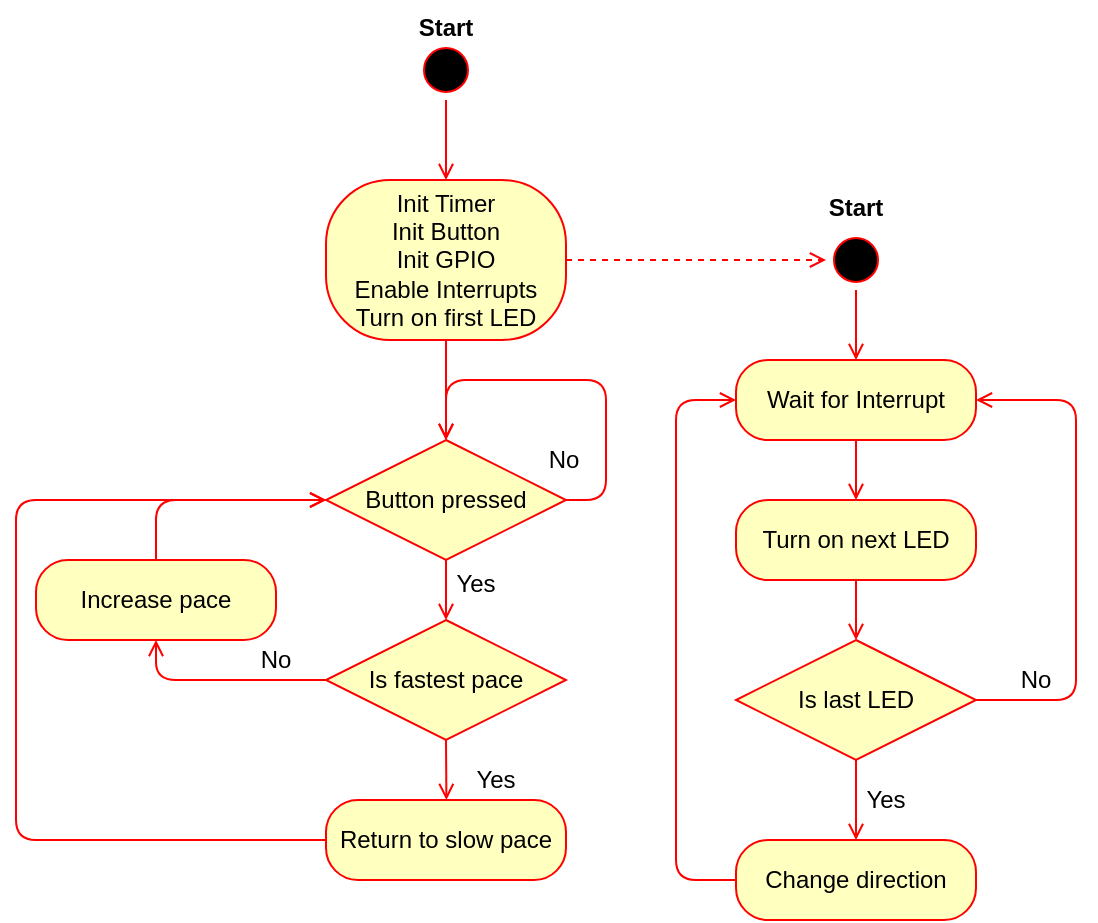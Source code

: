 <mxfile version="14.8.0" type="device"><diagram id="oB0VEOYlBo5qjOtl7CNs" name="Page-1"><mxGraphModel dx="981" dy="520" grid="1" gridSize="10" guides="1" tooltips="1" connect="1" arrows="1" fold="1" page="1" pageScale="1" pageWidth="827" pageHeight="583" math="0" shadow="0"><root><mxCell id="0"/><mxCell id="1" parent="0"/><mxCell id="7VD32qTs7WyDLsa_9L2j-15" style="edgeStyle=orthogonalEdgeStyle;rounded=0;orthogonalLoop=1;jettySize=auto;html=1;exitX=0.5;exitY=1;exitDx=0;exitDy=0;entryX=0.5;entryY=0;entryDx=0;entryDy=0;strokeColor=#FF0000;endArrow=open;endFill=0;" edge="1" parent="1" source="7VD32qTs7WyDLsa_9L2j-10" target="7VD32qTs7WyDLsa_9L2j-12"><mxGeometry relative="1" as="geometry"/></mxCell><mxCell id="7VD32qTs7WyDLsa_9L2j-10" value="" style="ellipse;html=1;shape=startState;fillColor=#000000;strokeColor=#ff0000;" vertex="1" parent="1"><mxGeometry x="370" y="30" width="30" height="30" as="geometry"/></mxCell><mxCell id="7VD32qTs7WyDLsa_9L2j-18" style="edgeStyle=orthogonalEdgeStyle;rounded=0;orthogonalLoop=1;jettySize=auto;html=1;exitX=0.5;exitY=1;exitDx=0;exitDy=0;entryX=0.5;entryY=0;entryDx=0;entryDy=0;strokeColor=#FF0000;endArrow=open;endFill=0;" edge="1" parent="1" source="7VD32qTs7WyDLsa_9L2j-12"><mxGeometry relative="1" as="geometry"><mxPoint x="385" y="230" as="targetPoint"/></mxGeometry></mxCell><mxCell id="7VD32qTs7WyDLsa_9L2j-23" style="edgeStyle=orthogonalEdgeStyle;rounded=0;orthogonalLoop=1;jettySize=auto;html=1;exitX=1;exitY=0.5;exitDx=0;exitDy=0;entryX=0;entryY=0.5;entryDx=0;entryDy=0;strokeColor=#FF0000;dashed=1;endArrow=open;endFill=0;" edge="1" parent="1" source="7VD32qTs7WyDLsa_9L2j-12" target="7VD32qTs7WyDLsa_9L2j-20"><mxGeometry relative="1" as="geometry"/></mxCell><mxCell id="7VD32qTs7WyDLsa_9L2j-12" value="Init Timer&lt;br&gt;Init Button&lt;br&gt;Init GPIO&lt;br&gt;Enable Interrupts&lt;br&gt;Turn on first LED" style="rounded=1;whiteSpace=wrap;html=1;arcSize=40;fontColor=#000000;fillColor=#ffffc0;strokeColor=#ff0000;" vertex="1" parent="1"><mxGeometry x="325" y="100" width="120" height="80" as="geometry"/></mxCell><mxCell id="7VD32qTs7WyDLsa_9L2j-14" value="Start" style="text;align=center;fontStyle=1;verticalAlign=middle;spacingLeft=3;spacingRight=3;strokeColor=none;rotatable=0;points=[[0,0.5],[1,0.5]];portConstraint=eastwest;" vertex="1" parent="1"><mxGeometry x="345" y="10" width="80" height="26" as="geometry"/></mxCell><mxCell id="7VD32qTs7WyDLsa_9L2j-27" style="edgeStyle=orthogonalEdgeStyle;rounded=0;orthogonalLoop=1;jettySize=auto;html=1;exitX=0.5;exitY=1;exitDx=0;exitDy=0;entryX=0.5;entryY=1;entryDx=0;entryDy=0;strokeColor=#FF0000;endArrow=open;endFill=0;" edge="1" parent="1" source="7VD32qTs7WyDLsa_9L2j-20"><mxGeometry relative="1" as="geometry"><mxPoint x="590" y="190" as="targetPoint"/></mxGeometry></mxCell><mxCell id="7VD32qTs7WyDLsa_9L2j-20" value="" style="ellipse;html=1;shape=startState;fillColor=#000000;strokeColor=#ff0000;" vertex="1" parent="1"><mxGeometry x="575" y="125" width="30" height="30" as="geometry"/></mxCell><mxCell id="7VD32qTs7WyDLsa_9L2j-24" value="Start" style="text;align=center;fontStyle=1;verticalAlign=middle;spacingLeft=3;spacingRight=3;strokeColor=none;rotatable=0;points=[[0,0.5],[1,0.5]];portConstraint=eastwest;" vertex="1" parent="1"><mxGeometry x="550" y="100" width="80" height="26" as="geometry"/></mxCell><mxCell id="7VD32qTs7WyDLsa_9L2j-35" style="edgeStyle=orthogonalEdgeStyle;rounded=0;orthogonalLoop=1;jettySize=auto;html=1;exitX=0.5;exitY=1;exitDx=0;exitDy=0;entryX=0.5;entryY=0;entryDx=0;entryDy=0;strokeColor=#FF0000;endArrow=open;endFill=0;" edge="1" parent="1" source="7VD32qTs7WyDLsa_9L2j-29" target="7VD32qTs7WyDLsa_9L2j-33"><mxGeometry relative="1" as="geometry"/></mxCell><mxCell id="7VD32qTs7WyDLsa_9L2j-29" value="Wait for Interrupt" style="rounded=1;whiteSpace=wrap;html=1;arcSize=40;fontColor=#000000;fillColor=#ffffc0;strokeColor=#ff0000;" vertex="1" parent="1"><mxGeometry x="530" y="190" width="120" height="40" as="geometry"/></mxCell><mxCell id="7VD32qTs7WyDLsa_9L2j-39" style="edgeStyle=orthogonalEdgeStyle;rounded=0;orthogonalLoop=1;jettySize=auto;html=1;exitX=0.5;exitY=1;exitDx=0;exitDy=0;entryX=0.5;entryY=0;entryDx=0;entryDy=0;strokeColor=#FF0000;endArrow=open;endFill=0;" edge="1" parent="1" source="7VD32qTs7WyDLsa_9L2j-33" target="7VD32qTs7WyDLsa_9L2j-36"><mxGeometry relative="1" as="geometry"/></mxCell><mxCell id="7VD32qTs7WyDLsa_9L2j-33" value="Turn on next LED" style="rounded=1;whiteSpace=wrap;html=1;arcSize=40;fontColor=#000000;fillColor=#ffffc0;strokeColor=#ff0000;" vertex="1" parent="1"><mxGeometry x="530" y="260" width="120" height="40" as="geometry"/></mxCell><mxCell id="7VD32qTs7WyDLsa_9L2j-40" style="edgeStyle=orthogonalEdgeStyle;rounded=1;orthogonalLoop=1;jettySize=auto;html=1;exitX=1;exitY=0.5;exitDx=0;exitDy=0;strokeColor=#FF0000;verticalAlign=top;align=left;endArrow=open;endFill=0;entryX=1;entryY=0.5;entryDx=0;entryDy=0;" edge="1" parent="1" source="7VD32qTs7WyDLsa_9L2j-36" target="7VD32qTs7WyDLsa_9L2j-29"><mxGeometry relative="1" as="geometry"><mxPoint x="710" y="320" as="targetPoint"/><Array as="points"><mxPoint x="700" y="360"/><mxPoint x="700" y="210"/></Array></mxGeometry></mxCell><mxCell id="7VD32qTs7WyDLsa_9L2j-53" style="edgeStyle=orthogonalEdgeStyle;rounded=1;orthogonalLoop=1;jettySize=auto;html=1;exitX=0.5;exitY=1;exitDx=0;exitDy=0;entryX=0.5;entryY=0;entryDx=0;entryDy=0;endArrow=open;endFill=0;strokeColor=#FF0000;align=left;verticalAlign=top;" edge="1" parent="1" source="7VD32qTs7WyDLsa_9L2j-36" target="7VD32qTs7WyDLsa_9L2j-49"><mxGeometry relative="1" as="geometry"/></mxCell><mxCell id="7VD32qTs7WyDLsa_9L2j-36" value="Is last LED" style="rhombus;whiteSpace=wrap;html=1;fillColor=#ffffc0;strokeColor=#ff0000;" vertex="1" parent="1"><mxGeometry x="530" y="330" width="120" height="60" as="geometry"/></mxCell><mxCell id="7VD32qTs7WyDLsa_9L2j-47" value="No" style="text;html=1;strokeColor=none;fillColor=none;align=center;verticalAlign=middle;whiteSpace=wrap;rounded=0;" vertex="1" parent="1"><mxGeometry x="650" y="340" width="60" height="20" as="geometry"/></mxCell><mxCell id="7VD32qTs7WyDLsa_9L2j-57" style="edgeStyle=orthogonalEdgeStyle;rounded=1;orthogonalLoop=1;jettySize=auto;html=1;exitX=0;exitY=0.5;exitDx=0;exitDy=0;entryX=0;entryY=0.5;entryDx=0;entryDy=0;endArrow=open;endFill=0;strokeColor=#FF0000;align=left;verticalAlign=top;" edge="1" parent="1" source="7VD32qTs7WyDLsa_9L2j-49" target="7VD32qTs7WyDLsa_9L2j-29"><mxGeometry relative="1" as="geometry"><Array as="points"><mxPoint x="500" y="450"/><mxPoint x="500" y="210"/></Array></mxGeometry></mxCell><mxCell id="7VD32qTs7WyDLsa_9L2j-49" value="Change direction" style="rounded=1;whiteSpace=wrap;html=1;arcSize=40;fontColor=#000000;fillColor=#ffffc0;strokeColor=#ff0000;" vertex="1" parent="1"><mxGeometry x="530" y="430" width="120" height="40" as="geometry"/></mxCell><mxCell id="7VD32qTs7WyDLsa_9L2j-54" value="Yes" style="text;html=1;strokeColor=none;fillColor=none;align=center;verticalAlign=middle;whiteSpace=wrap;rounded=0;" vertex="1" parent="1"><mxGeometry x="575" y="400" width="60" height="20" as="geometry"/></mxCell><mxCell id="7VD32qTs7WyDLsa_9L2j-66" style="edgeStyle=orthogonalEdgeStyle;rounded=1;orthogonalLoop=1;jettySize=auto;html=1;exitX=0.5;exitY=1;exitDx=0;exitDy=0;entryX=0.5;entryY=0;entryDx=0;entryDy=0;endArrow=open;endFill=0;strokeColor=#FF0000;align=left;verticalAlign=top;" edge="1" parent="1" source="7VD32qTs7WyDLsa_9L2j-58"><mxGeometry relative="1" as="geometry"><mxPoint x="385" y="320" as="targetPoint"/></mxGeometry></mxCell><mxCell id="7VD32qTs7WyDLsa_9L2j-58" value="Button pressed" style="rhombus;whiteSpace=wrap;html=1;fillColor=#ffffc0;strokeColor=#ff0000;" vertex="1" parent="1"><mxGeometry x="325" y="230" width="120" height="60" as="geometry"/></mxCell><mxCell id="7VD32qTs7WyDLsa_9L2j-62" value="No" style="text;html=1;strokeColor=none;fillColor=none;align=center;verticalAlign=middle;whiteSpace=wrap;rounded=0;" vertex="1" parent="1"><mxGeometry x="414" y="230" width="60" height="20" as="geometry"/></mxCell><mxCell id="7VD32qTs7WyDLsa_9L2j-63" style="edgeStyle=orthogonalEdgeStyle;rounded=1;orthogonalLoop=1;jettySize=auto;html=1;exitX=1;exitY=0.5;exitDx=0;exitDy=0;entryX=0.5;entryY=0;entryDx=0;entryDy=0;endArrow=open;endFill=0;strokeColor=#FF0000;align=left;verticalAlign=top;" edge="1" parent="1" source="7VD32qTs7WyDLsa_9L2j-58" target="7VD32qTs7WyDLsa_9L2j-58"><mxGeometry relative="1" as="geometry"><Array as="points"><mxPoint x="465" y="260"/><mxPoint x="465" y="200"/><mxPoint x="385" y="200"/></Array></mxGeometry></mxCell><mxCell id="7VD32qTs7WyDLsa_9L2j-67" value="Yes" style="text;html=1;strokeColor=none;fillColor=none;align=center;verticalAlign=middle;whiteSpace=wrap;rounded=0;" vertex="1" parent="1"><mxGeometry x="370" y="292" width="60" height="20" as="geometry"/></mxCell><mxCell id="7VD32qTs7WyDLsa_9L2j-72" style="edgeStyle=orthogonalEdgeStyle;rounded=1;orthogonalLoop=1;jettySize=auto;html=1;exitX=0.5;exitY=1;exitDx=0;exitDy=0;endArrow=open;endFill=0;strokeColor=#FF0000;align=left;verticalAlign=top;" edge="1" parent="1" source="7VD32qTs7WyDLsa_9L2j-71"><mxGeometry relative="1" as="geometry"><mxPoint x="385.207" y="410" as="targetPoint"/></mxGeometry></mxCell><mxCell id="7VD32qTs7WyDLsa_9L2j-77" style="edgeStyle=orthogonalEdgeStyle;rounded=1;orthogonalLoop=1;jettySize=auto;html=1;exitX=0;exitY=0.5;exitDx=0;exitDy=0;entryX=0.5;entryY=1;entryDx=0;entryDy=0;endArrow=open;endFill=0;strokeColor=#FF0000;align=left;verticalAlign=top;" edge="1" parent="1" source="7VD32qTs7WyDLsa_9L2j-71" target="7VD32qTs7WyDLsa_9L2j-76"><mxGeometry relative="1" as="geometry"/></mxCell><mxCell id="7VD32qTs7WyDLsa_9L2j-71" value="Is fastest pace" style="rhombus;whiteSpace=wrap;html=1;fillColor=#ffffc0;strokeColor=#ff0000;" vertex="1" parent="1"><mxGeometry x="325" y="320" width="120" height="60" as="geometry"/></mxCell><mxCell id="7VD32qTs7WyDLsa_9L2j-80" style="edgeStyle=orthogonalEdgeStyle;rounded=1;orthogonalLoop=1;jettySize=auto;html=1;exitX=0;exitY=0.5;exitDx=0;exitDy=0;endArrow=open;endFill=0;strokeColor=#FF0000;align=left;verticalAlign=top;" edge="1" parent="1" source="7VD32qTs7WyDLsa_9L2j-73"><mxGeometry relative="1" as="geometry"><mxPoint x="325.207" y="260" as="targetPoint"/><Array as="points"><mxPoint x="170" y="430"/><mxPoint x="170" y="260"/></Array></mxGeometry></mxCell><mxCell id="7VD32qTs7WyDLsa_9L2j-73" value="Return to slow pace" style="rounded=1;whiteSpace=wrap;html=1;arcSize=40;fontColor=#000000;fillColor=#ffffc0;strokeColor=#ff0000;" vertex="1" parent="1"><mxGeometry x="325" y="410" width="120" height="40" as="geometry"/></mxCell><mxCell id="7VD32qTs7WyDLsa_9L2j-74" value="No" style="text;html=1;strokeColor=none;fillColor=none;align=center;verticalAlign=middle;whiteSpace=wrap;rounded=0;" vertex="1" parent="1"><mxGeometry x="270" y="330" width="60" height="20" as="geometry"/></mxCell><mxCell id="7VD32qTs7WyDLsa_9L2j-79" style="edgeStyle=orthogonalEdgeStyle;rounded=1;orthogonalLoop=1;jettySize=auto;html=1;exitX=0.5;exitY=0;exitDx=0;exitDy=0;entryX=0;entryY=0.5;entryDx=0;entryDy=0;endArrow=open;endFill=0;strokeColor=#FF0000;align=left;verticalAlign=top;" edge="1" parent="1" source="7VD32qTs7WyDLsa_9L2j-76" target="7VD32qTs7WyDLsa_9L2j-58"><mxGeometry relative="1" as="geometry"/></mxCell><mxCell id="7VD32qTs7WyDLsa_9L2j-76" value="Increase pace" style="rounded=1;whiteSpace=wrap;html=1;arcSize=40;fontColor=#000000;fillColor=#ffffc0;strokeColor=#ff0000;" vertex="1" parent="1"><mxGeometry x="180" y="290" width="120" height="40" as="geometry"/></mxCell><mxCell id="7VD32qTs7WyDLsa_9L2j-78" value="Yes" style="text;html=1;strokeColor=none;fillColor=none;align=center;verticalAlign=middle;whiteSpace=wrap;rounded=0;" vertex="1" parent="1"><mxGeometry x="380" y="390" width="60" height="20" as="geometry"/></mxCell></root></mxGraphModel></diagram></mxfile>